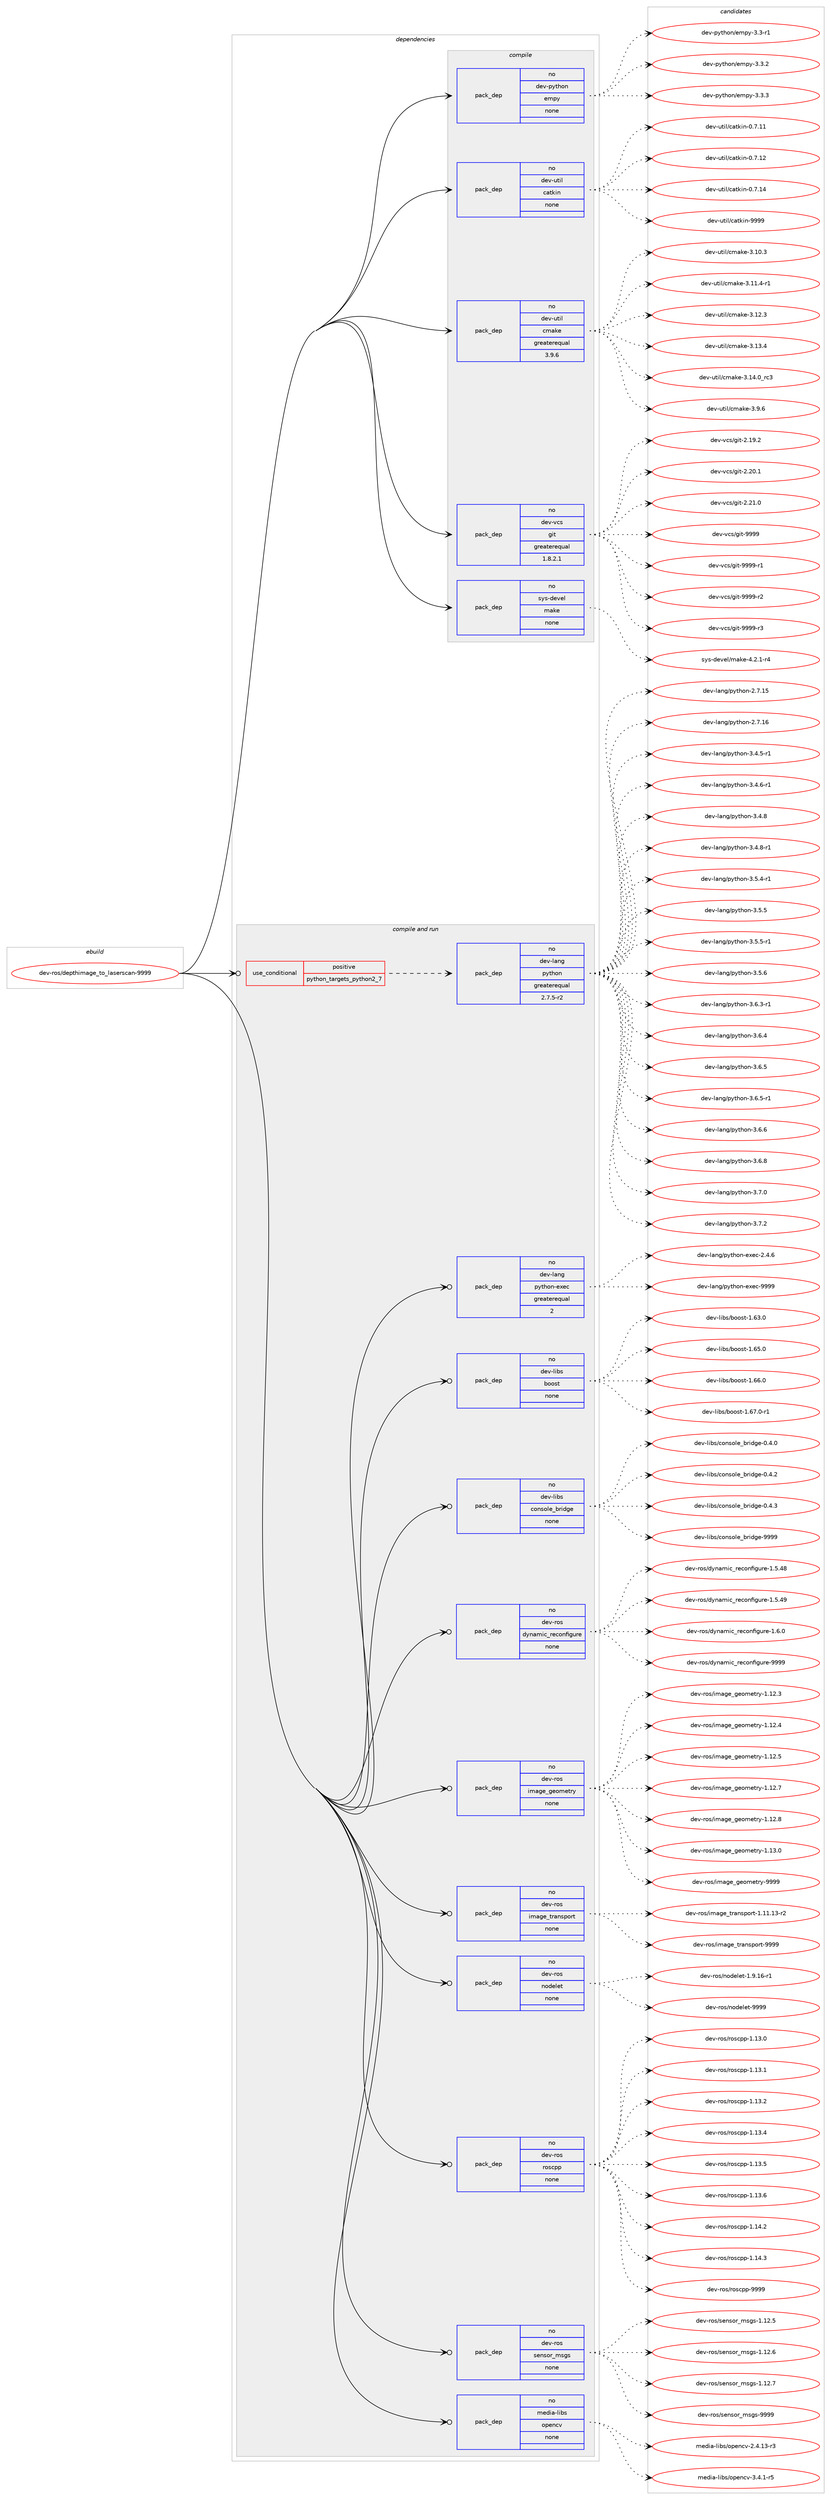 digraph prolog {

# *************
# Graph options
# *************

newrank=true;
concentrate=true;
compound=true;
graph [rankdir=LR,fontname=Helvetica,fontsize=10,ranksep=1.5];#, ranksep=2.5, nodesep=0.2];
edge  [arrowhead=vee];
node  [fontname=Helvetica,fontsize=10];

# **********
# The ebuild
# **********

subgraph cluster_leftcol {
color=gray;
rank=same;
label=<<i>ebuild</i>>;
id [label="dev-ros/depthimage_to_laserscan-9999", color=red, width=4, href="../dev-ros/depthimage_to_laserscan-9999.svg"];
}

# ****************
# The dependencies
# ****************

subgraph cluster_midcol {
color=gray;
label=<<i>dependencies</i>>;
subgraph cluster_compile {
fillcolor="#eeeeee";
style=filled;
label=<<i>compile</i>>;
subgraph pack1042694 {
dependency1454319 [label=<<TABLE BORDER="0" CELLBORDER="1" CELLSPACING="0" CELLPADDING="4" WIDTH="220"><TR><TD ROWSPAN="6" CELLPADDING="30">pack_dep</TD></TR><TR><TD WIDTH="110">no</TD></TR><TR><TD>dev-python</TD></TR><TR><TD>empy</TD></TR><TR><TD>none</TD></TR><TR><TD></TD></TR></TABLE>>, shape=none, color=blue];
}
id:e -> dependency1454319:w [weight=20,style="solid",arrowhead="vee"];
subgraph pack1042695 {
dependency1454320 [label=<<TABLE BORDER="0" CELLBORDER="1" CELLSPACING="0" CELLPADDING="4" WIDTH="220"><TR><TD ROWSPAN="6" CELLPADDING="30">pack_dep</TD></TR><TR><TD WIDTH="110">no</TD></TR><TR><TD>dev-util</TD></TR><TR><TD>catkin</TD></TR><TR><TD>none</TD></TR><TR><TD></TD></TR></TABLE>>, shape=none, color=blue];
}
id:e -> dependency1454320:w [weight=20,style="solid",arrowhead="vee"];
subgraph pack1042696 {
dependency1454321 [label=<<TABLE BORDER="0" CELLBORDER="1" CELLSPACING="0" CELLPADDING="4" WIDTH="220"><TR><TD ROWSPAN="6" CELLPADDING="30">pack_dep</TD></TR><TR><TD WIDTH="110">no</TD></TR><TR><TD>dev-util</TD></TR><TR><TD>cmake</TD></TR><TR><TD>greaterequal</TD></TR><TR><TD>3.9.6</TD></TR></TABLE>>, shape=none, color=blue];
}
id:e -> dependency1454321:w [weight=20,style="solid",arrowhead="vee"];
subgraph pack1042697 {
dependency1454322 [label=<<TABLE BORDER="0" CELLBORDER="1" CELLSPACING="0" CELLPADDING="4" WIDTH="220"><TR><TD ROWSPAN="6" CELLPADDING="30">pack_dep</TD></TR><TR><TD WIDTH="110">no</TD></TR><TR><TD>dev-vcs</TD></TR><TR><TD>git</TD></TR><TR><TD>greaterequal</TD></TR><TR><TD>1.8.2.1</TD></TR></TABLE>>, shape=none, color=blue];
}
id:e -> dependency1454322:w [weight=20,style="solid",arrowhead="vee"];
subgraph pack1042698 {
dependency1454323 [label=<<TABLE BORDER="0" CELLBORDER="1" CELLSPACING="0" CELLPADDING="4" WIDTH="220"><TR><TD ROWSPAN="6" CELLPADDING="30">pack_dep</TD></TR><TR><TD WIDTH="110">no</TD></TR><TR><TD>sys-devel</TD></TR><TR><TD>make</TD></TR><TR><TD>none</TD></TR><TR><TD></TD></TR></TABLE>>, shape=none, color=blue];
}
id:e -> dependency1454323:w [weight=20,style="solid",arrowhead="vee"];
}
subgraph cluster_compileandrun {
fillcolor="#eeeeee";
style=filled;
label=<<i>compile and run</i>>;
subgraph cond388235 {
dependency1454324 [label=<<TABLE BORDER="0" CELLBORDER="1" CELLSPACING="0" CELLPADDING="4"><TR><TD ROWSPAN="3" CELLPADDING="10">use_conditional</TD></TR><TR><TD>positive</TD></TR><TR><TD>python_targets_python2_7</TD></TR></TABLE>>, shape=none, color=red];
subgraph pack1042699 {
dependency1454325 [label=<<TABLE BORDER="0" CELLBORDER="1" CELLSPACING="0" CELLPADDING="4" WIDTH="220"><TR><TD ROWSPAN="6" CELLPADDING="30">pack_dep</TD></TR><TR><TD WIDTH="110">no</TD></TR><TR><TD>dev-lang</TD></TR><TR><TD>python</TD></TR><TR><TD>greaterequal</TD></TR><TR><TD>2.7.5-r2</TD></TR></TABLE>>, shape=none, color=blue];
}
dependency1454324:e -> dependency1454325:w [weight=20,style="dashed",arrowhead="vee"];
}
id:e -> dependency1454324:w [weight=20,style="solid",arrowhead="odotvee"];
subgraph pack1042700 {
dependency1454326 [label=<<TABLE BORDER="0" CELLBORDER="1" CELLSPACING="0" CELLPADDING="4" WIDTH="220"><TR><TD ROWSPAN="6" CELLPADDING="30">pack_dep</TD></TR><TR><TD WIDTH="110">no</TD></TR><TR><TD>dev-lang</TD></TR><TR><TD>python-exec</TD></TR><TR><TD>greaterequal</TD></TR><TR><TD>2</TD></TR></TABLE>>, shape=none, color=blue];
}
id:e -> dependency1454326:w [weight=20,style="solid",arrowhead="odotvee"];
subgraph pack1042701 {
dependency1454327 [label=<<TABLE BORDER="0" CELLBORDER="1" CELLSPACING="0" CELLPADDING="4" WIDTH="220"><TR><TD ROWSPAN="6" CELLPADDING="30">pack_dep</TD></TR><TR><TD WIDTH="110">no</TD></TR><TR><TD>dev-libs</TD></TR><TR><TD>boost</TD></TR><TR><TD>none</TD></TR><TR><TD></TD></TR></TABLE>>, shape=none, color=blue];
}
id:e -> dependency1454327:w [weight=20,style="solid",arrowhead="odotvee"];
subgraph pack1042702 {
dependency1454328 [label=<<TABLE BORDER="0" CELLBORDER="1" CELLSPACING="0" CELLPADDING="4" WIDTH="220"><TR><TD ROWSPAN="6" CELLPADDING="30">pack_dep</TD></TR><TR><TD WIDTH="110">no</TD></TR><TR><TD>dev-libs</TD></TR><TR><TD>console_bridge</TD></TR><TR><TD>none</TD></TR><TR><TD></TD></TR></TABLE>>, shape=none, color=blue];
}
id:e -> dependency1454328:w [weight=20,style="solid",arrowhead="odotvee"];
subgraph pack1042703 {
dependency1454329 [label=<<TABLE BORDER="0" CELLBORDER="1" CELLSPACING="0" CELLPADDING="4" WIDTH="220"><TR><TD ROWSPAN="6" CELLPADDING="30">pack_dep</TD></TR><TR><TD WIDTH="110">no</TD></TR><TR><TD>dev-ros</TD></TR><TR><TD>dynamic_reconfigure</TD></TR><TR><TD>none</TD></TR><TR><TD></TD></TR></TABLE>>, shape=none, color=blue];
}
id:e -> dependency1454329:w [weight=20,style="solid",arrowhead="odotvee"];
subgraph pack1042704 {
dependency1454330 [label=<<TABLE BORDER="0" CELLBORDER="1" CELLSPACING="0" CELLPADDING="4" WIDTH="220"><TR><TD ROWSPAN="6" CELLPADDING="30">pack_dep</TD></TR><TR><TD WIDTH="110">no</TD></TR><TR><TD>dev-ros</TD></TR><TR><TD>image_geometry</TD></TR><TR><TD>none</TD></TR><TR><TD></TD></TR></TABLE>>, shape=none, color=blue];
}
id:e -> dependency1454330:w [weight=20,style="solid",arrowhead="odotvee"];
subgraph pack1042705 {
dependency1454331 [label=<<TABLE BORDER="0" CELLBORDER="1" CELLSPACING="0" CELLPADDING="4" WIDTH="220"><TR><TD ROWSPAN="6" CELLPADDING="30">pack_dep</TD></TR><TR><TD WIDTH="110">no</TD></TR><TR><TD>dev-ros</TD></TR><TR><TD>image_transport</TD></TR><TR><TD>none</TD></TR><TR><TD></TD></TR></TABLE>>, shape=none, color=blue];
}
id:e -> dependency1454331:w [weight=20,style="solid",arrowhead="odotvee"];
subgraph pack1042706 {
dependency1454332 [label=<<TABLE BORDER="0" CELLBORDER="1" CELLSPACING="0" CELLPADDING="4" WIDTH="220"><TR><TD ROWSPAN="6" CELLPADDING="30">pack_dep</TD></TR><TR><TD WIDTH="110">no</TD></TR><TR><TD>dev-ros</TD></TR><TR><TD>nodelet</TD></TR><TR><TD>none</TD></TR><TR><TD></TD></TR></TABLE>>, shape=none, color=blue];
}
id:e -> dependency1454332:w [weight=20,style="solid",arrowhead="odotvee"];
subgraph pack1042707 {
dependency1454333 [label=<<TABLE BORDER="0" CELLBORDER="1" CELLSPACING="0" CELLPADDING="4" WIDTH="220"><TR><TD ROWSPAN="6" CELLPADDING="30">pack_dep</TD></TR><TR><TD WIDTH="110">no</TD></TR><TR><TD>dev-ros</TD></TR><TR><TD>roscpp</TD></TR><TR><TD>none</TD></TR><TR><TD></TD></TR></TABLE>>, shape=none, color=blue];
}
id:e -> dependency1454333:w [weight=20,style="solid",arrowhead="odotvee"];
subgraph pack1042708 {
dependency1454334 [label=<<TABLE BORDER="0" CELLBORDER="1" CELLSPACING="0" CELLPADDING="4" WIDTH="220"><TR><TD ROWSPAN="6" CELLPADDING="30">pack_dep</TD></TR><TR><TD WIDTH="110">no</TD></TR><TR><TD>dev-ros</TD></TR><TR><TD>sensor_msgs</TD></TR><TR><TD>none</TD></TR><TR><TD></TD></TR></TABLE>>, shape=none, color=blue];
}
id:e -> dependency1454334:w [weight=20,style="solid",arrowhead="odotvee"];
subgraph pack1042709 {
dependency1454335 [label=<<TABLE BORDER="0" CELLBORDER="1" CELLSPACING="0" CELLPADDING="4" WIDTH="220"><TR><TD ROWSPAN="6" CELLPADDING="30">pack_dep</TD></TR><TR><TD WIDTH="110">no</TD></TR><TR><TD>media-libs</TD></TR><TR><TD>opencv</TD></TR><TR><TD>none</TD></TR><TR><TD></TD></TR></TABLE>>, shape=none, color=blue];
}
id:e -> dependency1454335:w [weight=20,style="solid",arrowhead="odotvee"];
}
subgraph cluster_run {
fillcolor="#eeeeee";
style=filled;
label=<<i>run</i>>;
}
}

# **************
# The candidates
# **************

subgraph cluster_choices {
rank=same;
color=gray;
label=<<i>candidates</i>>;

subgraph choice1042694 {
color=black;
nodesep=1;
choice1001011184511212111610411111047101109112121455146514511449 [label="dev-python/empy-3.3-r1", color=red, width=4,href="../dev-python/empy-3.3-r1.svg"];
choice1001011184511212111610411111047101109112121455146514650 [label="dev-python/empy-3.3.2", color=red, width=4,href="../dev-python/empy-3.3.2.svg"];
choice1001011184511212111610411111047101109112121455146514651 [label="dev-python/empy-3.3.3", color=red, width=4,href="../dev-python/empy-3.3.3.svg"];
dependency1454319:e -> choice1001011184511212111610411111047101109112121455146514511449:w [style=dotted,weight="100"];
dependency1454319:e -> choice1001011184511212111610411111047101109112121455146514650:w [style=dotted,weight="100"];
dependency1454319:e -> choice1001011184511212111610411111047101109112121455146514651:w [style=dotted,weight="100"];
}
subgraph choice1042695 {
color=black;
nodesep=1;
choice1001011184511711610510847999711610710511045484655464949 [label="dev-util/catkin-0.7.11", color=red, width=4,href="../dev-util/catkin-0.7.11.svg"];
choice1001011184511711610510847999711610710511045484655464950 [label="dev-util/catkin-0.7.12", color=red, width=4,href="../dev-util/catkin-0.7.12.svg"];
choice1001011184511711610510847999711610710511045484655464952 [label="dev-util/catkin-0.7.14", color=red, width=4,href="../dev-util/catkin-0.7.14.svg"];
choice100101118451171161051084799971161071051104557575757 [label="dev-util/catkin-9999", color=red, width=4,href="../dev-util/catkin-9999.svg"];
dependency1454320:e -> choice1001011184511711610510847999711610710511045484655464949:w [style=dotted,weight="100"];
dependency1454320:e -> choice1001011184511711610510847999711610710511045484655464950:w [style=dotted,weight="100"];
dependency1454320:e -> choice1001011184511711610510847999711610710511045484655464952:w [style=dotted,weight="100"];
dependency1454320:e -> choice100101118451171161051084799971161071051104557575757:w [style=dotted,weight="100"];
}
subgraph choice1042696 {
color=black;
nodesep=1;
choice1001011184511711610510847991099710710145514649484651 [label="dev-util/cmake-3.10.3", color=red, width=4,href="../dev-util/cmake-3.10.3.svg"];
choice10010111845117116105108479910997107101455146494946524511449 [label="dev-util/cmake-3.11.4-r1", color=red, width=4,href="../dev-util/cmake-3.11.4-r1.svg"];
choice1001011184511711610510847991099710710145514649504651 [label="dev-util/cmake-3.12.3", color=red, width=4,href="../dev-util/cmake-3.12.3.svg"];
choice1001011184511711610510847991099710710145514649514652 [label="dev-util/cmake-3.13.4", color=red, width=4,href="../dev-util/cmake-3.13.4.svg"];
choice1001011184511711610510847991099710710145514649524648951149951 [label="dev-util/cmake-3.14.0_rc3", color=red, width=4,href="../dev-util/cmake-3.14.0_rc3.svg"];
choice10010111845117116105108479910997107101455146574654 [label="dev-util/cmake-3.9.6", color=red, width=4,href="../dev-util/cmake-3.9.6.svg"];
dependency1454321:e -> choice1001011184511711610510847991099710710145514649484651:w [style=dotted,weight="100"];
dependency1454321:e -> choice10010111845117116105108479910997107101455146494946524511449:w [style=dotted,weight="100"];
dependency1454321:e -> choice1001011184511711610510847991099710710145514649504651:w [style=dotted,weight="100"];
dependency1454321:e -> choice1001011184511711610510847991099710710145514649514652:w [style=dotted,weight="100"];
dependency1454321:e -> choice1001011184511711610510847991099710710145514649524648951149951:w [style=dotted,weight="100"];
dependency1454321:e -> choice10010111845117116105108479910997107101455146574654:w [style=dotted,weight="100"];
}
subgraph choice1042697 {
color=black;
nodesep=1;
choice10010111845118991154710310511645504649574650 [label="dev-vcs/git-2.19.2", color=red, width=4,href="../dev-vcs/git-2.19.2.svg"];
choice10010111845118991154710310511645504650484649 [label="dev-vcs/git-2.20.1", color=red, width=4,href="../dev-vcs/git-2.20.1.svg"];
choice10010111845118991154710310511645504650494648 [label="dev-vcs/git-2.21.0", color=red, width=4,href="../dev-vcs/git-2.21.0.svg"];
choice1001011184511899115471031051164557575757 [label="dev-vcs/git-9999", color=red, width=4,href="../dev-vcs/git-9999.svg"];
choice10010111845118991154710310511645575757574511449 [label="dev-vcs/git-9999-r1", color=red, width=4,href="../dev-vcs/git-9999-r1.svg"];
choice10010111845118991154710310511645575757574511450 [label="dev-vcs/git-9999-r2", color=red, width=4,href="../dev-vcs/git-9999-r2.svg"];
choice10010111845118991154710310511645575757574511451 [label="dev-vcs/git-9999-r3", color=red, width=4,href="../dev-vcs/git-9999-r3.svg"];
dependency1454322:e -> choice10010111845118991154710310511645504649574650:w [style=dotted,weight="100"];
dependency1454322:e -> choice10010111845118991154710310511645504650484649:w [style=dotted,weight="100"];
dependency1454322:e -> choice10010111845118991154710310511645504650494648:w [style=dotted,weight="100"];
dependency1454322:e -> choice1001011184511899115471031051164557575757:w [style=dotted,weight="100"];
dependency1454322:e -> choice10010111845118991154710310511645575757574511449:w [style=dotted,weight="100"];
dependency1454322:e -> choice10010111845118991154710310511645575757574511450:w [style=dotted,weight="100"];
dependency1454322:e -> choice10010111845118991154710310511645575757574511451:w [style=dotted,weight="100"];
}
subgraph choice1042698 {
color=black;
nodesep=1;
choice1151211154510010111810110847109971071014552465046494511452 [label="sys-devel/make-4.2.1-r4", color=red, width=4,href="../sys-devel/make-4.2.1-r4.svg"];
dependency1454323:e -> choice1151211154510010111810110847109971071014552465046494511452:w [style=dotted,weight="100"];
}
subgraph choice1042699 {
color=black;
nodesep=1;
choice10010111845108971101034711212111610411111045504655464953 [label="dev-lang/python-2.7.15", color=red, width=4,href="../dev-lang/python-2.7.15.svg"];
choice10010111845108971101034711212111610411111045504655464954 [label="dev-lang/python-2.7.16", color=red, width=4,href="../dev-lang/python-2.7.16.svg"];
choice1001011184510897110103471121211161041111104551465246534511449 [label="dev-lang/python-3.4.5-r1", color=red, width=4,href="../dev-lang/python-3.4.5-r1.svg"];
choice1001011184510897110103471121211161041111104551465246544511449 [label="dev-lang/python-3.4.6-r1", color=red, width=4,href="../dev-lang/python-3.4.6-r1.svg"];
choice100101118451089711010347112121116104111110455146524656 [label="dev-lang/python-3.4.8", color=red, width=4,href="../dev-lang/python-3.4.8.svg"];
choice1001011184510897110103471121211161041111104551465246564511449 [label="dev-lang/python-3.4.8-r1", color=red, width=4,href="../dev-lang/python-3.4.8-r1.svg"];
choice1001011184510897110103471121211161041111104551465346524511449 [label="dev-lang/python-3.5.4-r1", color=red, width=4,href="../dev-lang/python-3.5.4-r1.svg"];
choice100101118451089711010347112121116104111110455146534653 [label="dev-lang/python-3.5.5", color=red, width=4,href="../dev-lang/python-3.5.5.svg"];
choice1001011184510897110103471121211161041111104551465346534511449 [label="dev-lang/python-3.5.5-r1", color=red, width=4,href="../dev-lang/python-3.5.5-r1.svg"];
choice100101118451089711010347112121116104111110455146534654 [label="dev-lang/python-3.5.6", color=red, width=4,href="../dev-lang/python-3.5.6.svg"];
choice1001011184510897110103471121211161041111104551465446514511449 [label="dev-lang/python-3.6.3-r1", color=red, width=4,href="../dev-lang/python-3.6.3-r1.svg"];
choice100101118451089711010347112121116104111110455146544652 [label="dev-lang/python-3.6.4", color=red, width=4,href="../dev-lang/python-3.6.4.svg"];
choice100101118451089711010347112121116104111110455146544653 [label="dev-lang/python-3.6.5", color=red, width=4,href="../dev-lang/python-3.6.5.svg"];
choice1001011184510897110103471121211161041111104551465446534511449 [label="dev-lang/python-3.6.5-r1", color=red, width=4,href="../dev-lang/python-3.6.5-r1.svg"];
choice100101118451089711010347112121116104111110455146544654 [label="dev-lang/python-3.6.6", color=red, width=4,href="../dev-lang/python-3.6.6.svg"];
choice100101118451089711010347112121116104111110455146544656 [label="dev-lang/python-3.6.8", color=red, width=4,href="../dev-lang/python-3.6.8.svg"];
choice100101118451089711010347112121116104111110455146554648 [label="dev-lang/python-3.7.0", color=red, width=4,href="../dev-lang/python-3.7.0.svg"];
choice100101118451089711010347112121116104111110455146554650 [label="dev-lang/python-3.7.2", color=red, width=4,href="../dev-lang/python-3.7.2.svg"];
dependency1454325:e -> choice10010111845108971101034711212111610411111045504655464953:w [style=dotted,weight="100"];
dependency1454325:e -> choice10010111845108971101034711212111610411111045504655464954:w [style=dotted,weight="100"];
dependency1454325:e -> choice1001011184510897110103471121211161041111104551465246534511449:w [style=dotted,weight="100"];
dependency1454325:e -> choice1001011184510897110103471121211161041111104551465246544511449:w [style=dotted,weight="100"];
dependency1454325:e -> choice100101118451089711010347112121116104111110455146524656:w [style=dotted,weight="100"];
dependency1454325:e -> choice1001011184510897110103471121211161041111104551465246564511449:w [style=dotted,weight="100"];
dependency1454325:e -> choice1001011184510897110103471121211161041111104551465346524511449:w [style=dotted,weight="100"];
dependency1454325:e -> choice100101118451089711010347112121116104111110455146534653:w [style=dotted,weight="100"];
dependency1454325:e -> choice1001011184510897110103471121211161041111104551465346534511449:w [style=dotted,weight="100"];
dependency1454325:e -> choice100101118451089711010347112121116104111110455146534654:w [style=dotted,weight="100"];
dependency1454325:e -> choice1001011184510897110103471121211161041111104551465446514511449:w [style=dotted,weight="100"];
dependency1454325:e -> choice100101118451089711010347112121116104111110455146544652:w [style=dotted,weight="100"];
dependency1454325:e -> choice100101118451089711010347112121116104111110455146544653:w [style=dotted,weight="100"];
dependency1454325:e -> choice1001011184510897110103471121211161041111104551465446534511449:w [style=dotted,weight="100"];
dependency1454325:e -> choice100101118451089711010347112121116104111110455146544654:w [style=dotted,weight="100"];
dependency1454325:e -> choice100101118451089711010347112121116104111110455146544656:w [style=dotted,weight="100"];
dependency1454325:e -> choice100101118451089711010347112121116104111110455146554648:w [style=dotted,weight="100"];
dependency1454325:e -> choice100101118451089711010347112121116104111110455146554650:w [style=dotted,weight="100"];
}
subgraph choice1042700 {
color=black;
nodesep=1;
choice1001011184510897110103471121211161041111104510112010199455046524654 [label="dev-lang/python-exec-2.4.6", color=red, width=4,href="../dev-lang/python-exec-2.4.6.svg"];
choice10010111845108971101034711212111610411111045101120101994557575757 [label="dev-lang/python-exec-9999", color=red, width=4,href="../dev-lang/python-exec-9999.svg"];
dependency1454326:e -> choice1001011184510897110103471121211161041111104510112010199455046524654:w [style=dotted,weight="100"];
dependency1454326:e -> choice10010111845108971101034711212111610411111045101120101994557575757:w [style=dotted,weight="100"];
}
subgraph choice1042701 {
color=black;
nodesep=1;
choice1001011184510810598115479811111111511645494654514648 [label="dev-libs/boost-1.63.0", color=red, width=4,href="../dev-libs/boost-1.63.0.svg"];
choice1001011184510810598115479811111111511645494654534648 [label="dev-libs/boost-1.65.0", color=red, width=4,href="../dev-libs/boost-1.65.0.svg"];
choice1001011184510810598115479811111111511645494654544648 [label="dev-libs/boost-1.66.0", color=red, width=4,href="../dev-libs/boost-1.66.0.svg"];
choice10010111845108105981154798111111115116454946545546484511449 [label="dev-libs/boost-1.67.0-r1", color=red, width=4,href="../dev-libs/boost-1.67.0-r1.svg"];
dependency1454327:e -> choice1001011184510810598115479811111111511645494654514648:w [style=dotted,weight="100"];
dependency1454327:e -> choice1001011184510810598115479811111111511645494654534648:w [style=dotted,weight="100"];
dependency1454327:e -> choice1001011184510810598115479811111111511645494654544648:w [style=dotted,weight="100"];
dependency1454327:e -> choice10010111845108105981154798111111115116454946545546484511449:w [style=dotted,weight="100"];
}
subgraph choice1042702 {
color=black;
nodesep=1;
choice100101118451081059811547991111101151111081019598114105100103101454846524648 [label="dev-libs/console_bridge-0.4.0", color=red, width=4,href="../dev-libs/console_bridge-0.4.0.svg"];
choice100101118451081059811547991111101151111081019598114105100103101454846524650 [label="dev-libs/console_bridge-0.4.2", color=red, width=4,href="../dev-libs/console_bridge-0.4.2.svg"];
choice100101118451081059811547991111101151111081019598114105100103101454846524651 [label="dev-libs/console_bridge-0.4.3", color=red, width=4,href="../dev-libs/console_bridge-0.4.3.svg"];
choice1001011184510810598115479911111011511110810195981141051001031014557575757 [label="dev-libs/console_bridge-9999", color=red, width=4,href="../dev-libs/console_bridge-9999.svg"];
dependency1454328:e -> choice100101118451081059811547991111101151111081019598114105100103101454846524648:w [style=dotted,weight="100"];
dependency1454328:e -> choice100101118451081059811547991111101151111081019598114105100103101454846524650:w [style=dotted,weight="100"];
dependency1454328:e -> choice100101118451081059811547991111101151111081019598114105100103101454846524651:w [style=dotted,weight="100"];
dependency1454328:e -> choice1001011184510810598115479911111011511110810195981141051001031014557575757:w [style=dotted,weight="100"];
}
subgraph choice1042703 {
color=black;
nodesep=1;
choice10010111845114111115471001211109710910599951141019911111010210510311711410145494653465256 [label="dev-ros/dynamic_reconfigure-1.5.48", color=red, width=4,href="../dev-ros/dynamic_reconfigure-1.5.48.svg"];
choice10010111845114111115471001211109710910599951141019911111010210510311711410145494653465257 [label="dev-ros/dynamic_reconfigure-1.5.49", color=red, width=4,href="../dev-ros/dynamic_reconfigure-1.5.49.svg"];
choice100101118451141111154710012111097109105999511410199111110102105103117114101454946544648 [label="dev-ros/dynamic_reconfigure-1.6.0", color=red, width=4,href="../dev-ros/dynamic_reconfigure-1.6.0.svg"];
choice1001011184511411111547100121110971091059995114101991111101021051031171141014557575757 [label="dev-ros/dynamic_reconfigure-9999", color=red, width=4,href="../dev-ros/dynamic_reconfigure-9999.svg"];
dependency1454329:e -> choice10010111845114111115471001211109710910599951141019911111010210510311711410145494653465256:w [style=dotted,weight="100"];
dependency1454329:e -> choice10010111845114111115471001211109710910599951141019911111010210510311711410145494653465257:w [style=dotted,weight="100"];
dependency1454329:e -> choice100101118451141111154710012111097109105999511410199111110102105103117114101454946544648:w [style=dotted,weight="100"];
dependency1454329:e -> choice1001011184511411111547100121110971091059995114101991111101021051031171141014557575757:w [style=dotted,weight="100"];
}
subgraph choice1042704 {
color=black;
nodesep=1;
choice1001011184511411111547105109971031019510310111110910111611412145494649504651 [label="dev-ros/image_geometry-1.12.3", color=red, width=4,href="../dev-ros/image_geometry-1.12.3.svg"];
choice1001011184511411111547105109971031019510310111110910111611412145494649504652 [label="dev-ros/image_geometry-1.12.4", color=red, width=4,href="../dev-ros/image_geometry-1.12.4.svg"];
choice1001011184511411111547105109971031019510310111110910111611412145494649504653 [label="dev-ros/image_geometry-1.12.5", color=red, width=4,href="../dev-ros/image_geometry-1.12.5.svg"];
choice1001011184511411111547105109971031019510310111110910111611412145494649504655 [label="dev-ros/image_geometry-1.12.7", color=red, width=4,href="../dev-ros/image_geometry-1.12.7.svg"];
choice1001011184511411111547105109971031019510310111110910111611412145494649504656 [label="dev-ros/image_geometry-1.12.8", color=red, width=4,href="../dev-ros/image_geometry-1.12.8.svg"];
choice1001011184511411111547105109971031019510310111110910111611412145494649514648 [label="dev-ros/image_geometry-1.13.0", color=red, width=4,href="../dev-ros/image_geometry-1.13.0.svg"];
choice100101118451141111154710510997103101951031011111091011161141214557575757 [label="dev-ros/image_geometry-9999", color=red, width=4,href="../dev-ros/image_geometry-9999.svg"];
dependency1454330:e -> choice1001011184511411111547105109971031019510310111110910111611412145494649504651:w [style=dotted,weight="100"];
dependency1454330:e -> choice1001011184511411111547105109971031019510310111110910111611412145494649504652:w [style=dotted,weight="100"];
dependency1454330:e -> choice1001011184511411111547105109971031019510310111110910111611412145494649504653:w [style=dotted,weight="100"];
dependency1454330:e -> choice1001011184511411111547105109971031019510310111110910111611412145494649504655:w [style=dotted,weight="100"];
dependency1454330:e -> choice1001011184511411111547105109971031019510310111110910111611412145494649504656:w [style=dotted,weight="100"];
dependency1454330:e -> choice1001011184511411111547105109971031019510310111110910111611412145494649514648:w [style=dotted,weight="100"];
dependency1454330:e -> choice100101118451141111154710510997103101951031011111091011161141214557575757:w [style=dotted,weight="100"];
}
subgraph choice1042705 {
color=black;
nodesep=1;
choice100101118451141111154710510997103101951161149711011511211111411645494649494649514511450 [label="dev-ros/image_transport-1.11.13-r2", color=red, width=4,href="../dev-ros/image_transport-1.11.13-r2.svg"];
choice10010111845114111115471051099710310195116114971101151121111141164557575757 [label="dev-ros/image_transport-9999", color=red, width=4,href="../dev-ros/image_transport-9999.svg"];
dependency1454331:e -> choice100101118451141111154710510997103101951161149711011511211111411645494649494649514511450:w [style=dotted,weight="100"];
dependency1454331:e -> choice10010111845114111115471051099710310195116114971101151121111141164557575757:w [style=dotted,weight="100"];
}
subgraph choice1042706 {
color=black;
nodesep=1;
choice1001011184511411111547110111100101108101116454946574649544511449 [label="dev-ros/nodelet-1.9.16-r1", color=red, width=4,href="../dev-ros/nodelet-1.9.16-r1.svg"];
choice10010111845114111115471101111001011081011164557575757 [label="dev-ros/nodelet-9999", color=red, width=4,href="../dev-ros/nodelet-9999.svg"];
dependency1454332:e -> choice1001011184511411111547110111100101108101116454946574649544511449:w [style=dotted,weight="100"];
dependency1454332:e -> choice10010111845114111115471101111001011081011164557575757:w [style=dotted,weight="100"];
}
subgraph choice1042707 {
color=black;
nodesep=1;
choice10010111845114111115471141111159911211245494649514648 [label="dev-ros/roscpp-1.13.0", color=red, width=4,href="../dev-ros/roscpp-1.13.0.svg"];
choice10010111845114111115471141111159911211245494649514649 [label="dev-ros/roscpp-1.13.1", color=red, width=4,href="../dev-ros/roscpp-1.13.1.svg"];
choice10010111845114111115471141111159911211245494649514650 [label="dev-ros/roscpp-1.13.2", color=red, width=4,href="../dev-ros/roscpp-1.13.2.svg"];
choice10010111845114111115471141111159911211245494649514652 [label="dev-ros/roscpp-1.13.4", color=red, width=4,href="../dev-ros/roscpp-1.13.4.svg"];
choice10010111845114111115471141111159911211245494649514653 [label="dev-ros/roscpp-1.13.5", color=red, width=4,href="../dev-ros/roscpp-1.13.5.svg"];
choice10010111845114111115471141111159911211245494649514654 [label="dev-ros/roscpp-1.13.6", color=red, width=4,href="../dev-ros/roscpp-1.13.6.svg"];
choice10010111845114111115471141111159911211245494649524650 [label="dev-ros/roscpp-1.14.2", color=red, width=4,href="../dev-ros/roscpp-1.14.2.svg"];
choice10010111845114111115471141111159911211245494649524651 [label="dev-ros/roscpp-1.14.3", color=red, width=4,href="../dev-ros/roscpp-1.14.3.svg"];
choice1001011184511411111547114111115991121124557575757 [label="dev-ros/roscpp-9999", color=red, width=4,href="../dev-ros/roscpp-9999.svg"];
dependency1454333:e -> choice10010111845114111115471141111159911211245494649514648:w [style=dotted,weight="100"];
dependency1454333:e -> choice10010111845114111115471141111159911211245494649514649:w [style=dotted,weight="100"];
dependency1454333:e -> choice10010111845114111115471141111159911211245494649514650:w [style=dotted,weight="100"];
dependency1454333:e -> choice10010111845114111115471141111159911211245494649514652:w [style=dotted,weight="100"];
dependency1454333:e -> choice10010111845114111115471141111159911211245494649514653:w [style=dotted,weight="100"];
dependency1454333:e -> choice10010111845114111115471141111159911211245494649514654:w [style=dotted,weight="100"];
dependency1454333:e -> choice10010111845114111115471141111159911211245494649524650:w [style=dotted,weight="100"];
dependency1454333:e -> choice10010111845114111115471141111159911211245494649524651:w [style=dotted,weight="100"];
dependency1454333:e -> choice1001011184511411111547114111115991121124557575757:w [style=dotted,weight="100"];
}
subgraph choice1042708 {
color=black;
nodesep=1;
choice10010111845114111115471151011101151111149510911510311545494649504653 [label="dev-ros/sensor_msgs-1.12.5", color=red, width=4,href="../dev-ros/sensor_msgs-1.12.5.svg"];
choice10010111845114111115471151011101151111149510911510311545494649504654 [label="dev-ros/sensor_msgs-1.12.6", color=red, width=4,href="../dev-ros/sensor_msgs-1.12.6.svg"];
choice10010111845114111115471151011101151111149510911510311545494649504655 [label="dev-ros/sensor_msgs-1.12.7", color=red, width=4,href="../dev-ros/sensor_msgs-1.12.7.svg"];
choice1001011184511411111547115101110115111114951091151031154557575757 [label="dev-ros/sensor_msgs-9999", color=red, width=4,href="../dev-ros/sensor_msgs-9999.svg"];
dependency1454334:e -> choice10010111845114111115471151011101151111149510911510311545494649504653:w [style=dotted,weight="100"];
dependency1454334:e -> choice10010111845114111115471151011101151111149510911510311545494649504654:w [style=dotted,weight="100"];
dependency1454334:e -> choice10010111845114111115471151011101151111149510911510311545494649504655:w [style=dotted,weight="100"];
dependency1454334:e -> choice1001011184511411111547115101110115111114951091151031154557575757:w [style=dotted,weight="100"];
}
subgraph choice1042709 {
color=black;
nodesep=1;
choice1091011001059745108105981154711111210111099118455046524649514511451 [label="media-libs/opencv-2.4.13-r3", color=red, width=4,href="../media-libs/opencv-2.4.13-r3.svg"];
choice10910110010597451081059811547111112101110991184551465246494511453 [label="media-libs/opencv-3.4.1-r5", color=red, width=4,href="../media-libs/opencv-3.4.1-r5.svg"];
dependency1454335:e -> choice1091011001059745108105981154711111210111099118455046524649514511451:w [style=dotted,weight="100"];
dependency1454335:e -> choice10910110010597451081059811547111112101110991184551465246494511453:w [style=dotted,weight="100"];
}
}

}
